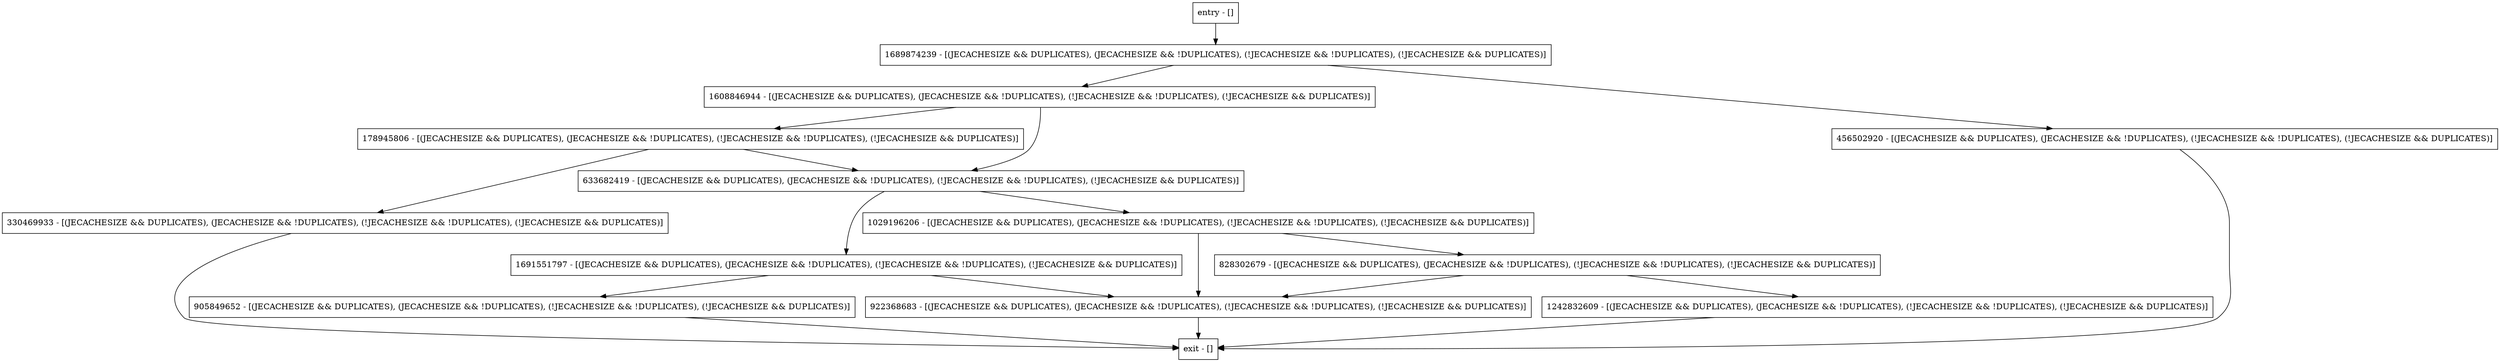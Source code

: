 digraph shouldUpdateLsn {
node [shape=record];
1691551797 [label="1691551797 - [(JECACHESIZE && DUPLICATES), (JECACHESIZE && !DUPLICATES), (!JECACHESIZE && !DUPLICATES), (!JECACHESIZE && DUPLICATES)]"];
178945806 [label="178945806 - [(JECACHESIZE && DUPLICATES), (JECACHESIZE && !DUPLICATES), (!JECACHESIZE && !DUPLICATES), (!JECACHESIZE && DUPLICATES)]"];
330469933 [label="330469933 - [(JECACHESIZE && DUPLICATES), (JECACHESIZE && !DUPLICATES), (!JECACHESIZE && !DUPLICATES), (!JECACHESIZE && DUPLICATES)]"];
1029196206 [label="1029196206 - [(JECACHESIZE && DUPLICATES), (JECACHESIZE && !DUPLICATES), (!JECACHESIZE && !DUPLICATES), (!JECACHESIZE && DUPLICATES)]"];
entry [label="entry - []"];
exit [label="exit - []"];
1242832609 [label="1242832609 - [(JECACHESIZE && DUPLICATES), (JECACHESIZE && !DUPLICATES), (!JECACHESIZE && !DUPLICATES), (!JECACHESIZE && DUPLICATES)]"];
828302679 [label="828302679 - [(JECACHESIZE && DUPLICATES), (JECACHESIZE && !DUPLICATES), (!JECACHESIZE && !DUPLICATES), (!JECACHESIZE && DUPLICATES)]"];
905849652 [label="905849652 - [(JECACHESIZE && DUPLICATES), (JECACHESIZE && !DUPLICATES), (!JECACHESIZE && !DUPLICATES), (!JECACHESIZE && DUPLICATES)]"];
1608846944 [label="1608846944 - [(JECACHESIZE && DUPLICATES), (JECACHESIZE && !DUPLICATES), (!JECACHESIZE && !DUPLICATES), (!JECACHESIZE && DUPLICATES)]"];
456502920 [label="456502920 - [(JECACHESIZE && DUPLICATES), (JECACHESIZE && !DUPLICATES), (!JECACHESIZE && !DUPLICATES), (!JECACHESIZE && DUPLICATES)]"];
1689874239 [label="1689874239 - [(JECACHESIZE && DUPLICATES), (JECACHESIZE && !DUPLICATES), (!JECACHESIZE && !DUPLICATES), (!JECACHESIZE && DUPLICATES)]"];
633682419 [label="633682419 - [(JECACHESIZE && DUPLICATES), (JECACHESIZE && !DUPLICATES), (!JECACHESIZE && !DUPLICATES), (!JECACHESIZE && DUPLICATES)]"];
922368683 [label="922368683 - [(JECACHESIZE && DUPLICATES), (JECACHESIZE && !DUPLICATES), (!JECACHESIZE && !DUPLICATES), (!JECACHESIZE && DUPLICATES)]"];
entry;
exit;
1691551797 -> 905849652;
1691551797 -> 922368683;
178945806 -> 633682419;
178945806 -> 330469933;
330469933 -> exit;
1029196206 -> 828302679;
1029196206 -> 922368683;
entry -> 1689874239;
1242832609 -> exit;
828302679 -> 1242832609;
828302679 -> 922368683;
905849652 -> exit;
1608846944 -> 178945806;
1608846944 -> 633682419;
456502920 -> exit;
1689874239 -> 1608846944;
1689874239 -> 456502920;
633682419 -> 1691551797;
633682419 -> 1029196206;
922368683 -> exit;
}
